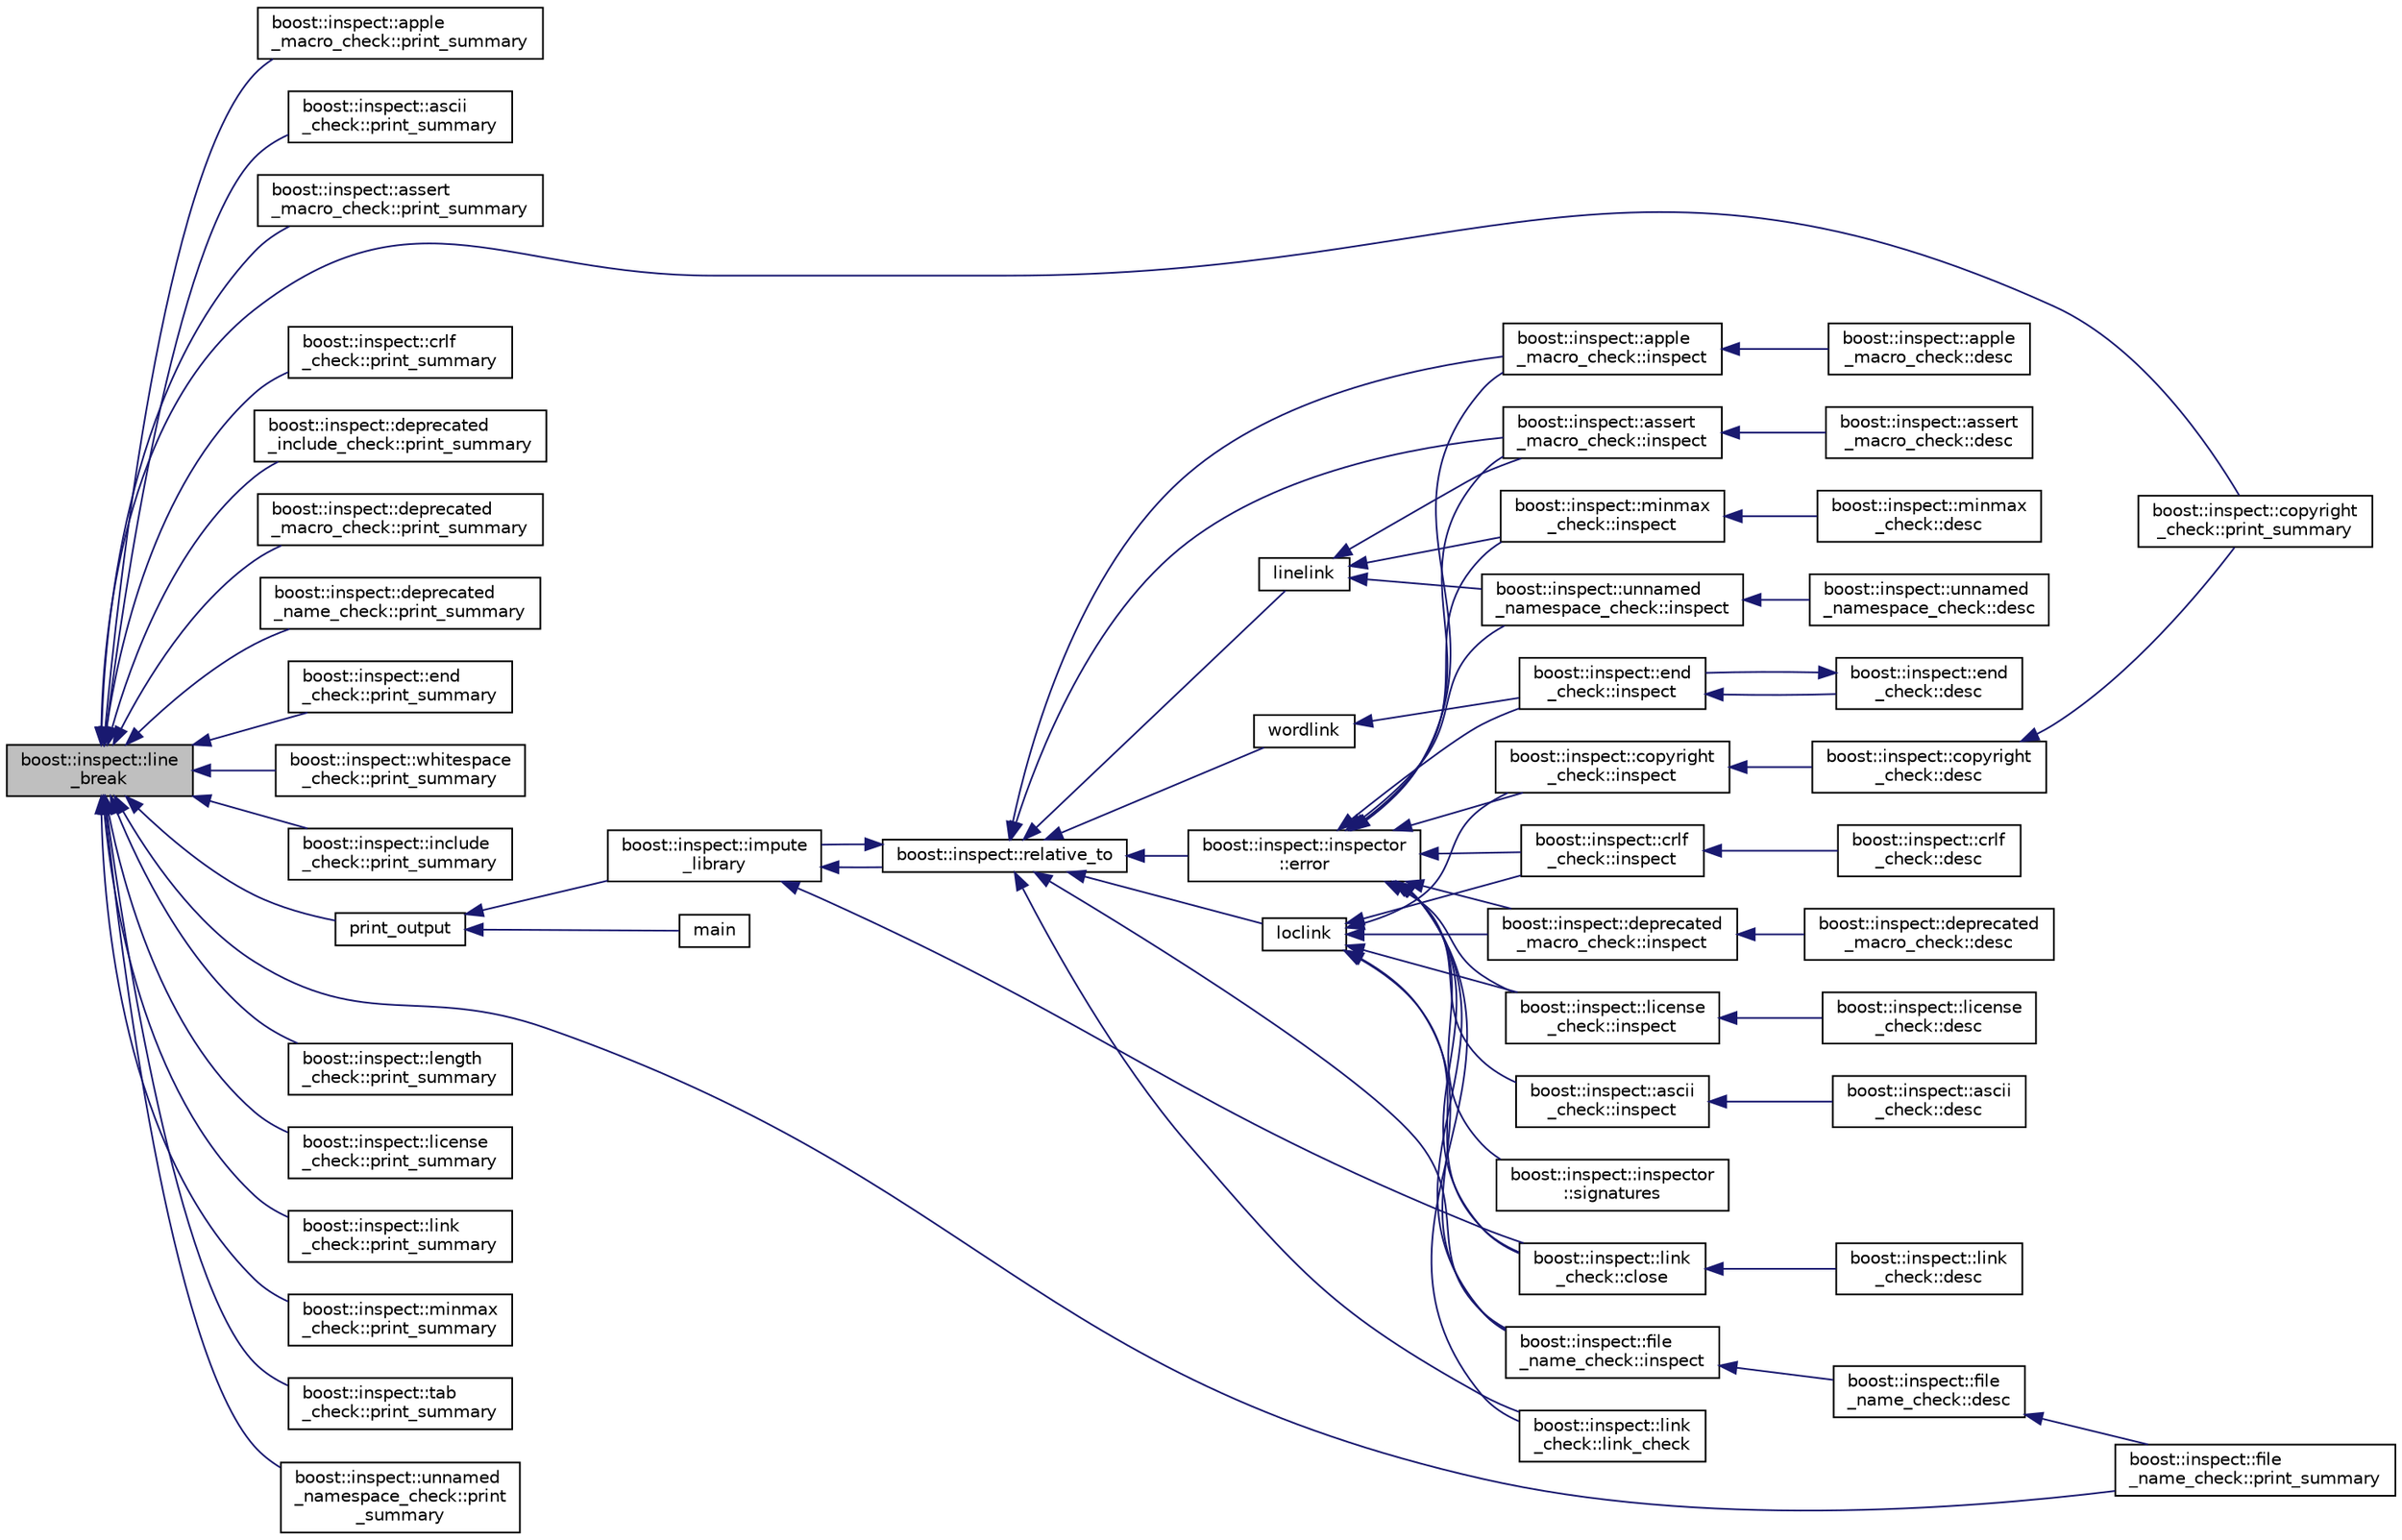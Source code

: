 digraph "boost::inspect::line_break"
{
  edge [fontname="Helvetica",fontsize="10",labelfontname="Helvetica",labelfontsize="10"];
  node [fontname="Helvetica",fontsize="10",shape=record];
  rankdir="LR";
  Node61 [label="boost::inspect::line\l_break",height=0.2,width=0.4,color="black", fillcolor="grey75", style="filled", fontcolor="black"];
  Node61 -> Node62 [dir="back",color="midnightblue",fontsize="10",style="solid",fontname="Helvetica"];
  Node62 [label="boost::inspect::apple\l_macro_check::print_summary",height=0.2,width=0.4,color="black", fillcolor="white", style="filled",URL="$d0/da3/classboost_1_1inspect_1_1apple__macro__check.html#ad4745e32cb4dce5f31eb67a3088469d0"];
  Node61 -> Node63 [dir="back",color="midnightblue",fontsize="10",style="solid",fontname="Helvetica"];
  Node63 [label="boost::inspect::ascii\l_check::print_summary",height=0.2,width=0.4,color="black", fillcolor="white", style="filled",URL="$df/d41/classboost_1_1inspect_1_1ascii__check.html#a74a9389be58ec955c156a466dda49c45"];
  Node61 -> Node64 [dir="back",color="midnightblue",fontsize="10",style="solid",fontname="Helvetica"];
  Node64 [label="boost::inspect::assert\l_macro_check::print_summary",height=0.2,width=0.4,color="black", fillcolor="white", style="filled",URL="$dc/dc3/classboost_1_1inspect_1_1assert__macro__check.html#a2c4a7a566e89c8f7841d220cad15b2da"];
  Node61 -> Node65 [dir="back",color="midnightblue",fontsize="10",style="solid",fontname="Helvetica"];
  Node65 [label="boost::inspect::copyright\l_check::print_summary",height=0.2,width=0.4,color="black", fillcolor="white", style="filled",URL="$d4/d82/classboost_1_1inspect_1_1copyright__check.html#ab184209a3856a3bdaf23c2c2ba7d67b2"];
  Node61 -> Node66 [dir="back",color="midnightblue",fontsize="10",style="solid",fontname="Helvetica"];
  Node66 [label="boost::inspect::crlf\l_check::print_summary",height=0.2,width=0.4,color="black", fillcolor="white", style="filled",URL="$df/df8/classboost_1_1inspect_1_1crlf__check.html#a7d25b52df911c9af802cce1a577729d4"];
  Node61 -> Node67 [dir="back",color="midnightblue",fontsize="10",style="solid",fontname="Helvetica"];
  Node67 [label="boost::inspect::deprecated\l_include_check::print_summary",height=0.2,width=0.4,color="black", fillcolor="white", style="filled",URL="$d8/de1/classboost_1_1inspect_1_1deprecated__include__check.html#a26f6b1bd1dfae9a202fba7331751e4b8"];
  Node61 -> Node68 [dir="back",color="midnightblue",fontsize="10",style="solid",fontname="Helvetica"];
  Node68 [label="boost::inspect::deprecated\l_macro_check::print_summary",height=0.2,width=0.4,color="black", fillcolor="white", style="filled",URL="$d9/dfc/classboost_1_1inspect_1_1deprecated__macro__check.html#a9f0494e6b1708accbacdee6f1cf09d16"];
  Node61 -> Node69 [dir="back",color="midnightblue",fontsize="10",style="solid",fontname="Helvetica"];
  Node69 [label="boost::inspect::deprecated\l_name_check::print_summary",height=0.2,width=0.4,color="black", fillcolor="white", style="filled",URL="$db/de6/classboost_1_1inspect_1_1deprecated__name__check.html#a0eaba7dc478a79170be3796782a9e802"];
  Node61 -> Node70 [dir="back",color="midnightblue",fontsize="10",style="solid",fontname="Helvetica"];
  Node70 [label="boost::inspect::end\l_check::print_summary",height=0.2,width=0.4,color="black", fillcolor="white", style="filled",URL="$d2/d6e/classboost_1_1inspect_1_1end__check.html#ade3fc953647a4cd8d5971998bce9913b"];
  Node61 -> Node71 [dir="back",color="midnightblue",fontsize="10",style="solid",fontname="Helvetica"];
  Node71 [label="boost::inspect::whitespace\l_check::print_summary",height=0.2,width=0.4,color="black", fillcolor="white", style="filled",URL="$d0/d6d/classboost_1_1inspect_1_1whitespace__check.html#a1a6216511f38bc5fe827cff191f6c303"];
  Node61 -> Node72 [dir="back",color="midnightblue",fontsize="10",style="solid",fontname="Helvetica"];
  Node72 [label="boost::inspect::include\l_check::print_summary",height=0.2,width=0.4,color="black", fillcolor="white", style="filled",URL="$d8/da6/classboost_1_1inspect_1_1include__check.html#a2d929cbd4774f38417571d7e38728226"];
  Node61 -> Node73 [dir="back",color="midnightblue",fontsize="10",style="solid",fontname="Helvetica"];
  Node73 [label="print_output",height=0.2,width=0.4,color="black", fillcolor="white", style="filled",URL="$dc/db3/inspect_8cpp.html#ad6b6eda9a6ddb212868595829d7cbecd"];
  Node73 -> Node74 [dir="back",color="midnightblue",fontsize="10",style="solid",fontname="Helvetica"];
  Node74 [label="boost::inspect::impute\l_library",height=0.2,width=0.4,color="black", fillcolor="white", style="filled",URL="$df/d6b/namespaceboost_1_1inspect.html#adcde6c2103b18d137288da9ca1cbced1"];
  Node74 -> Node75 [dir="back",color="midnightblue",fontsize="10",style="solid",fontname="Helvetica"];
  Node75 [label="boost::inspect::relative_to",height=0.2,width=0.4,color="black", fillcolor="white", style="filled",URL="$df/d6b/namespaceboost_1_1inspect.html#a06cd920f8a7d2d38aaac0566afd98a11"];
  Node75 -> Node76 [dir="back",color="midnightblue",fontsize="10",style="solid",fontname="Helvetica"];
  Node76 [label="boost::inspect::apple\l_macro_check::inspect",height=0.2,width=0.4,color="black", fillcolor="white", style="filled",URL="$d0/da3/classboost_1_1inspect_1_1apple__macro__check.html#aac0967e179518d594fcb6c385b88503a"];
  Node76 -> Node77 [dir="back",color="midnightblue",fontsize="10",style="solid",fontname="Helvetica"];
  Node77 [label="boost::inspect::apple\l_macro_check::desc",height=0.2,width=0.4,color="black", fillcolor="white", style="filled",URL="$d0/da3/classboost_1_1inspect_1_1apple__macro__check.html#a15a38b0aee23acedf42f2ec163f1e670"];
  Node75 -> Node78 [dir="back",color="midnightblue",fontsize="10",style="solid",fontname="Helvetica"];
  Node78 [label="boost::inspect::assert\l_macro_check::inspect",height=0.2,width=0.4,color="black", fillcolor="white", style="filled",URL="$dc/dc3/classboost_1_1inspect_1_1assert__macro__check.html#acacd792dafb1acb416c7ff6e6de75277"];
  Node78 -> Node79 [dir="back",color="midnightblue",fontsize="10",style="solid",fontname="Helvetica"];
  Node79 [label="boost::inspect::assert\l_macro_check::desc",height=0.2,width=0.4,color="black", fillcolor="white", style="filled",URL="$dc/dc3/classboost_1_1inspect_1_1assert__macro__check.html#a285a9944af58fe40003209254e09b8b9"];
  Node75 -> Node80 [dir="back",color="midnightblue",fontsize="10",style="solid",fontname="Helvetica"];
  Node80 [label="linelink",height=0.2,width=0.4,color="black", fillcolor="white", style="filled",URL="$d8/dc6/function__hyper_8hpp.html#a0c599840c18848583dbbbe4259c0a2d7"];
  Node80 -> Node78 [dir="back",color="midnightblue",fontsize="10",style="solid",fontname="Helvetica"];
  Node80 -> Node81 [dir="back",color="midnightblue",fontsize="10",style="solid",fontname="Helvetica"];
  Node81 [label="boost::inspect::minmax\l_check::inspect",height=0.2,width=0.4,color="black", fillcolor="white", style="filled",URL="$d0/def/classboost_1_1inspect_1_1minmax__check.html#a3e238a3320828d79456059899df6e97a"];
  Node81 -> Node82 [dir="back",color="midnightblue",fontsize="10",style="solid",fontname="Helvetica"];
  Node82 [label="boost::inspect::minmax\l_check::desc",height=0.2,width=0.4,color="black", fillcolor="white", style="filled",URL="$d0/def/classboost_1_1inspect_1_1minmax__check.html#ada312cb048c125d1885f5a6ba5cc9deb"];
  Node80 -> Node83 [dir="back",color="midnightblue",fontsize="10",style="solid",fontname="Helvetica"];
  Node83 [label="boost::inspect::unnamed\l_namespace_check::inspect",height=0.2,width=0.4,color="black", fillcolor="white", style="filled",URL="$d1/df9/classboost_1_1inspect_1_1unnamed__namespace__check.html#ae2baa2c7fa4fd6b8d23e29c4ce132fe0"];
  Node83 -> Node84 [dir="back",color="midnightblue",fontsize="10",style="solid",fontname="Helvetica"];
  Node84 [label="boost::inspect::unnamed\l_namespace_check::desc",height=0.2,width=0.4,color="black", fillcolor="white", style="filled",URL="$d1/df9/classboost_1_1inspect_1_1unnamed__namespace__check.html#a3e75611e292da90f03b6b49bbcc38b89"];
  Node75 -> Node85 [dir="back",color="midnightblue",fontsize="10",style="solid",fontname="Helvetica"];
  Node85 [label="wordlink",height=0.2,width=0.4,color="black", fillcolor="white", style="filled",URL="$d8/dc6/function__hyper_8hpp.html#a00eed5c78fb0c7aee58f53b4b22fb03f"];
  Node85 -> Node86 [dir="back",color="midnightblue",fontsize="10",style="solid",fontname="Helvetica"];
  Node86 [label="boost::inspect::end\l_check::inspect",height=0.2,width=0.4,color="black", fillcolor="white", style="filled",URL="$d2/d6e/classboost_1_1inspect_1_1end__check.html#a0f4a6b5c867e06dab8fd1f8f54752179"];
  Node86 -> Node87 [dir="back",color="midnightblue",fontsize="10",style="solid",fontname="Helvetica"];
  Node87 [label="boost::inspect::end\l_check::desc",height=0.2,width=0.4,color="black", fillcolor="white", style="filled",URL="$d2/d6e/classboost_1_1inspect_1_1end__check.html#a4b2b7b5a39e84554134c983e6d7e263a"];
  Node87 -> Node86 [dir="back",color="midnightblue",fontsize="10",style="solid",fontname="Helvetica"];
  Node75 -> Node88 [dir="back",color="midnightblue",fontsize="10",style="solid",fontname="Helvetica"];
  Node88 [label="loclink",height=0.2,width=0.4,color="black", fillcolor="white", style="filled",URL="$d8/dc6/function__hyper_8hpp.html#a511f804184fc089e801dcb92f2a9f6fe"];
  Node88 -> Node89 [dir="back",color="midnightblue",fontsize="10",style="solid",fontname="Helvetica"];
  Node89 [label="boost::inspect::copyright\l_check::inspect",height=0.2,width=0.4,color="black", fillcolor="white", style="filled",URL="$d4/d82/classboost_1_1inspect_1_1copyright__check.html#aa6a43f6713a201d2bf0e21e86d6e170a"];
  Node89 -> Node90 [dir="back",color="midnightblue",fontsize="10",style="solid",fontname="Helvetica"];
  Node90 [label="boost::inspect::copyright\l_check::desc",height=0.2,width=0.4,color="black", fillcolor="white", style="filled",URL="$d4/d82/classboost_1_1inspect_1_1copyright__check.html#a6c2df03d083f64eaa2386fceb310dd4a"];
  Node90 -> Node65 [dir="back",color="midnightblue",fontsize="10",style="solid",fontname="Helvetica"];
  Node88 -> Node91 [dir="back",color="midnightblue",fontsize="10",style="solid",fontname="Helvetica"];
  Node91 [label="boost::inspect::crlf\l_check::inspect",height=0.2,width=0.4,color="black", fillcolor="white", style="filled",URL="$df/df8/classboost_1_1inspect_1_1crlf__check.html#a314367ba8719fa5517caec47ac237a50"];
  Node91 -> Node92 [dir="back",color="midnightblue",fontsize="10",style="solid",fontname="Helvetica"];
  Node92 [label="boost::inspect::crlf\l_check::desc",height=0.2,width=0.4,color="black", fillcolor="white", style="filled",URL="$df/df8/classboost_1_1inspect_1_1crlf__check.html#aeb214d01ee11d9eea13dd66c86d1c172"];
  Node88 -> Node93 [dir="back",color="midnightblue",fontsize="10",style="solid",fontname="Helvetica"];
  Node93 [label="boost::inspect::deprecated\l_macro_check::inspect",height=0.2,width=0.4,color="black", fillcolor="white", style="filled",URL="$d9/dfc/classboost_1_1inspect_1_1deprecated__macro__check.html#a782e25facfed59b38c2333cf720e0f9a"];
  Node93 -> Node94 [dir="back",color="midnightblue",fontsize="10",style="solid",fontname="Helvetica"];
  Node94 [label="boost::inspect::deprecated\l_macro_check::desc",height=0.2,width=0.4,color="black", fillcolor="white", style="filled",URL="$d9/dfc/classboost_1_1inspect_1_1deprecated__macro__check.html#a00feb0a0be2385168d0cf64d49b6701c"];
  Node88 -> Node95 [dir="back",color="midnightblue",fontsize="10",style="solid",fontname="Helvetica"];
  Node95 [label="boost::inspect::license\l_check::inspect",height=0.2,width=0.4,color="black", fillcolor="white", style="filled",URL="$d6/d2e/classboost_1_1inspect_1_1license__check.html#abae033418a4aea8c80ace5a3b7c82b1b"];
  Node95 -> Node96 [dir="back",color="midnightblue",fontsize="10",style="solid",fontname="Helvetica"];
  Node96 [label="boost::inspect::license\l_check::desc",height=0.2,width=0.4,color="black", fillcolor="white", style="filled",URL="$d6/d2e/classboost_1_1inspect_1_1license__check.html#a95849f025775ed27e65f90a7bf72550d"];
  Node88 -> Node97 [dir="back",color="midnightblue",fontsize="10",style="solid",fontname="Helvetica"];
  Node97 [label="boost::inspect::link\l_check::close",height=0.2,width=0.4,color="black", fillcolor="white", style="filled",URL="$db/dbd/classboost_1_1inspect_1_1link__check.html#a7db24f762737db7525e4486be6fd2b46"];
  Node97 -> Node98 [dir="back",color="midnightblue",fontsize="10",style="solid",fontname="Helvetica"];
  Node98 [label="boost::inspect::link\l_check::desc",height=0.2,width=0.4,color="black", fillcolor="white", style="filled",URL="$db/dbd/classboost_1_1inspect_1_1link__check.html#ade7d9da8b8ee737db06c47b10273c90b"];
  Node88 -> Node99 [dir="back",color="midnightblue",fontsize="10",style="solid",fontname="Helvetica"];
  Node99 [label="boost::inspect::file\l_name_check::inspect",height=0.2,width=0.4,color="black", fillcolor="white", style="filled",URL="$db/dda/classboost_1_1inspect_1_1file__name__check.html#ae89ea6f60050cc746ff6c335098ae375"];
  Node99 -> Node100 [dir="back",color="midnightblue",fontsize="10",style="solid",fontname="Helvetica"];
  Node100 [label="boost::inspect::file\l_name_check::desc",height=0.2,width=0.4,color="black", fillcolor="white", style="filled",URL="$db/dda/classboost_1_1inspect_1_1file__name__check.html#aee84e57501b1764fc1ac2066c4dd1b96"];
  Node100 -> Node101 [dir="back",color="midnightblue",fontsize="10",style="solid",fontname="Helvetica"];
  Node101 [label="boost::inspect::file\l_name_check::print_summary",height=0.2,width=0.4,color="black", fillcolor="white", style="filled",URL="$db/dda/classboost_1_1inspect_1_1file__name__check.html#a9d9a1f6a711aec9899fd55123f46768f"];
  Node75 -> Node102 [dir="back",color="midnightblue",fontsize="10",style="solid",fontname="Helvetica"];
  Node102 [label="boost::inspect::inspector\l::error",height=0.2,width=0.4,color="black", fillcolor="white", style="filled",URL="$d5/d8c/classboost_1_1inspect_1_1inspector.html#a57f0aee86bf616b1ad16f4b8a5d29bca"];
  Node102 -> Node76 [dir="back",color="midnightblue",fontsize="10",style="solid",fontname="Helvetica"];
  Node102 -> Node103 [dir="back",color="midnightblue",fontsize="10",style="solid",fontname="Helvetica"];
  Node103 [label="boost::inspect::ascii\l_check::inspect",height=0.2,width=0.4,color="black", fillcolor="white", style="filled",URL="$df/d41/classboost_1_1inspect_1_1ascii__check.html#a42c51a97f6f401032bb06a96f48a96dd"];
  Node103 -> Node104 [dir="back",color="midnightblue",fontsize="10",style="solid",fontname="Helvetica"];
  Node104 [label="boost::inspect::ascii\l_check::desc",height=0.2,width=0.4,color="black", fillcolor="white", style="filled",URL="$df/d41/classboost_1_1inspect_1_1ascii__check.html#a645f9f7b272f2137ccb5a25402a697e7"];
  Node102 -> Node78 [dir="back",color="midnightblue",fontsize="10",style="solid",fontname="Helvetica"];
  Node102 -> Node89 [dir="back",color="midnightblue",fontsize="10",style="solid",fontname="Helvetica"];
  Node102 -> Node91 [dir="back",color="midnightblue",fontsize="10",style="solid",fontname="Helvetica"];
  Node102 -> Node93 [dir="back",color="midnightblue",fontsize="10",style="solid",fontname="Helvetica"];
  Node102 -> Node86 [dir="back",color="midnightblue",fontsize="10",style="solid",fontname="Helvetica"];
  Node102 -> Node105 [dir="back",color="midnightblue",fontsize="10",style="solid",fontname="Helvetica"];
  Node105 [label="boost::inspect::inspector\l::signatures",height=0.2,width=0.4,color="black", fillcolor="white", style="filled",URL="$d5/d8c/classboost_1_1inspect_1_1inspector.html#af3ac0b7766e73985dd3b8b8832d5e503"];
  Node102 -> Node95 [dir="back",color="midnightblue",fontsize="10",style="solid",fontname="Helvetica"];
  Node102 -> Node106 [dir="back",color="midnightblue",fontsize="10",style="solid",fontname="Helvetica"];
  Node106 [label="boost::inspect::link\l_check::link_check",height=0.2,width=0.4,color="black", fillcolor="white", style="filled",URL="$db/dbd/classboost_1_1inspect_1_1link__check.html#ae55fc092583bd82319d2168b67282c19"];
  Node102 -> Node97 [dir="back",color="midnightblue",fontsize="10",style="solid",fontname="Helvetica"];
  Node102 -> Node81 [dir="back",color="midnightblue",fontsize="10",style="solid",fontname="Helvetica"];
  Node102 -> Node99 [dir="back",color="midnightblue",fontsize="10",style="solid",fontname="Helvetica"];
  Node102 -> Node83 [dir="back",color="midnightblue",fontsize="10",style="solid",fontname="Helvetica"];
  Node75 -> Node74 [dir="back",color="midnightblue",fontsize="10",style="solid",fontname="Helvetica"];
  Node75 -> Node106 [dir="back",color="midnightblue",fontsize="10",style="solid",fontname="Helvetica"];
  Node75 -> Node99 [dir="back",color="midnightblue",fontsize="10",style="solid",fontname="Helvetica"];
  Node74 -> Node97 [dir="back",color="midnightblue",fontsize="10",style="solid",fontname="Helvetica"];
  Node73 -> Node107 [dir="back",color="midnightblue",fontsize="10",style="solid",fontname="Helvetica"];
  Node107 [label="main",height=0.2,width=0.4,color="black", fillcolor="white", style="filled",URL="$dc/db3/inspect_8cpp.html#ae821703bfcb559f79986aedcc81f1f19"];
  Node61 -> Node108 [dir="back",color="midnightblue",fontsize="10",style="solid",fontname="Helvetica"];
  Node108 [label="boost::inspect::length\l_check::print_summary",height=0.2,width=0.4,color="black", fillcolor="white", style="filled",URL="$db/d73/classboost_1_1inspect_1_1length__check.html#ab3d1cdd138b962fb64e13cbd22ee63a2"];
  Node61 -> Node109 [dir="back",color="midnightblue",fontsize="10",style="solid",fontname="Helvetica"];
  Node109 [label="boost::inspect::license\l_check::print_summary",height=0.2,width=0.4,color="black", fillcolor="white", style="filled",URL="$d6/d2e/classboost_1_1inspect_1_1license__check.html#a2eea330e1a2c054030bb99bf270cbf79"];
  Node61 -> Node110 [dir="back",color="midnightblue",fontsize="10",style="solid",fontname="Helvetica"];
  Node110 [label="boost::inspect::link\l_check::print_summary",height=0.2,width=0.4,color="black", fillcolor="white", style="filled",URL="$db/dbd/classboost_1_1inspect_1_1link__check.html#a32253f93cb01b7c54a72f5b24c8b0f41"];
  Node61 -> Node111 [dir="back",color="midnightblue",fontsize="10",style="solid",fontname="Helvetica"];
  Node111 [label="boost::inspect::minmax\l_check::print_summary",height=0.2,width=0.4,color="black", fillcolor="white", style="filled",URL="$d0/def/classboost_1_1inspect_1_1minmax__check.html#a2cad21978942b4ddacf5b7ebdacb3533"];
  Node61 -> Node101 [dir="back",color="midnightblue",fontsize="10",style="solid",fontname="Helvetica"];
  Node61 -> Node112 [dir="back",color="midnightblue",fontsize="10",style="solid",fontname="Helvetica"];
  Node112 [label="boost::inspect::tab\l_check::print_summary",height=0.2,width=0.4,color="black", fillcolor="white", style="filled",URL="$de/df2/classboost_1_1inspect_1_1tab__check.html#aa636783dc77440295f0ff699bc266f6d"];
  Node61 -> Node113 [dir="back",color="midnightblue",fontsize="10",style="solid",fontname="Helvetica"];
  Node113 [label="boost::inspect::unnamed\l_namespace_check::print\l_summary",height=0.2,width=0.4,color="black", fillcolor="white", style="filled",URL="$d1/df9/classboost_1_1inspect_1_1unnamed__namespace__check.html#aa2d3aec90651e24fbccf49936491ff12"];
}
